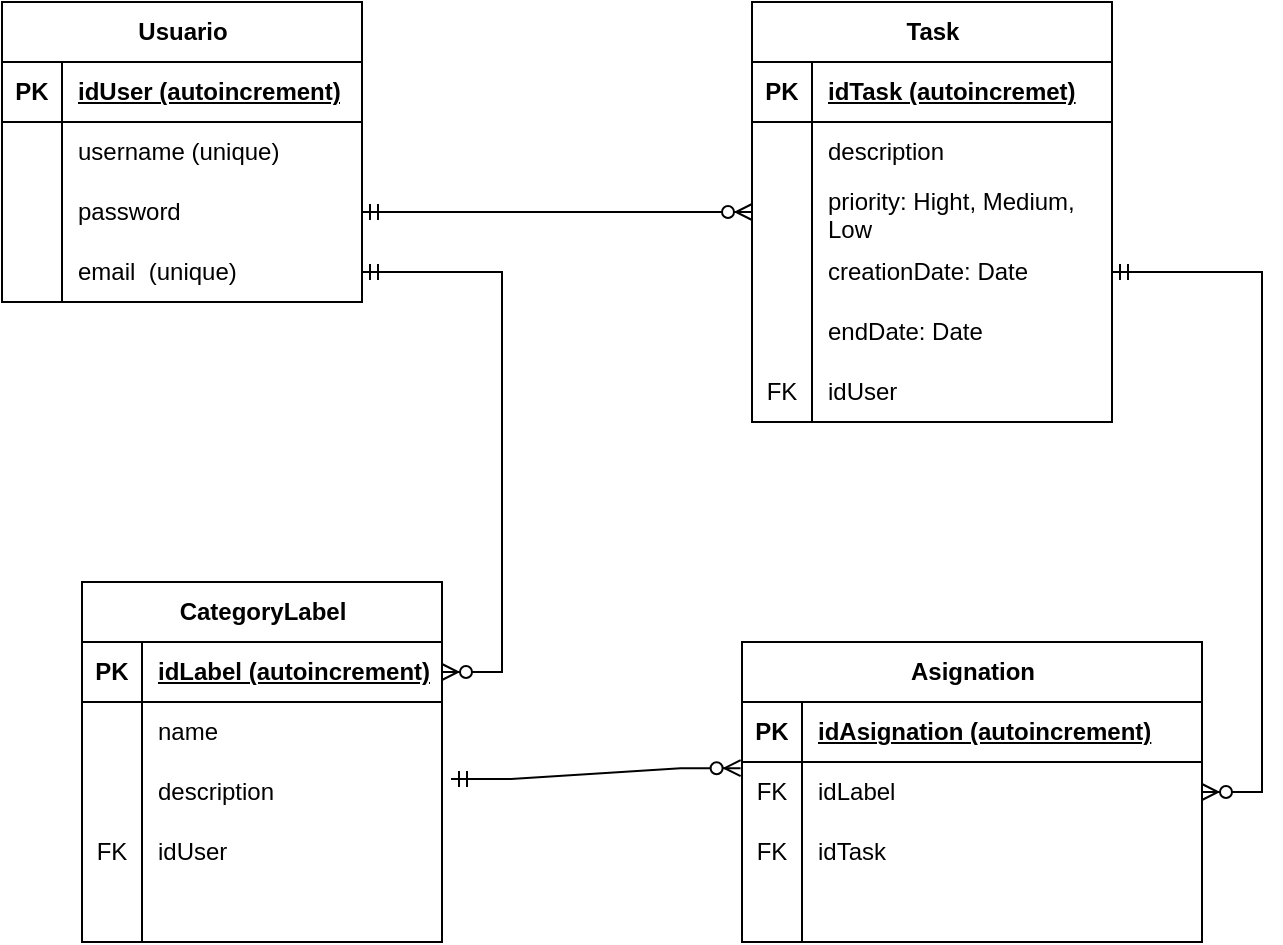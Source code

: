 <mxfile version="25.0.1">
  <diagram name="Página-1" id="tleOfLBJuEA_-pNfKrKu">
    <mxGraphModel dx="1306" dy="583" grid="1" gridSize="10" guides="1" tooltips="1" connect="1" arrows="1" fold="1" page="1" pageScale="1" pageWidth="827" pageHeight="1169" math="0" shadow="0">
      <root>
        <mxCell id="0" />
        <mxCell id="1" parent="0" />
        <mxCell id="9rTF8FQDJO7CyBgcvSYo-1" value="Usuario" style="shape=table;startSize=30;container=1;collapsible=1;childLayout=tableLayout;fixedRows=1;rowLines=0;fontStyle=1;align=center;resizeLast=1;html=1;" vertex="1" parent="1">
          <mxGeometry x="160" y="70" width="180" height="150" as="geometry" />
        </mxCell>
        <mxCell id="9rTF8FQDJO7CyBgcvSYo-2" value="" style="shape=tableRow;horizontal=0;startSize=0;swimlaneHead=0;swimlaneBody=0;fillColor=none;collapsible=0;dropTarget=0;points=[[0,0.5],[1,0.5]];portConstraint=eastwest;top=0;left=0;right=0;bottom=1;" vertex="1" parent="9rTF8FQDJO7CyBgcvSYo-1">
          <mxGeometry y="30" width="180" height="30" as="geometry" />
        </mxCell>
        <mxCell id="9rTF8FQDJO7CyBgcvSYo-3" value="PK" style="shape=partialRectangle;connectable=0;fillColor=none;top=0;left=0;bottom=0;right=0;fontStyle=1;overflow=hidden;whiteSpace=wrap;html=1;" vertex="1" parent="9rTF8FQDJO7CyBgcvSYo-2">
          <mxGeometry width="30" height="30" as="geometry">
            <mxRectangle width="30" height="30" as="alternateBounds" />
          </mxGeometry>
        </mxCell>
        <mxCell id="9rTF8FQDJO7CyBgcvSYo-4" value="idUser (autoincrement)" style="shape=partialRectangle;connectable=0;fillColor=none;top=0;left=0;bottom=0;right=0;align=left;spacingLeft=6;fontStyle=5;overflow=hidden;whiteSpace=wrap;html=1;" vertex="1" parent="9rTF8FQDJO7CyBgcvSYo-2">
          <mxGeometry x="30" width="150" height="30" as="geometry">
            <mxRectangle width="150" height="30" as="alternateBounds" />
          </mxGeometry>
        </mxCell>
        <mxCell id="9rTF8FQDJO7CyBgcvSYo-5" value="" style="shape=tableRow;horizontal=0;startSize=0;swimlaneHead=0;swimlaneBody=0;fillColor=none;collapsible=0;dropTarget=0;points=[[0,0.5],[1,0.5]];portConstraint=eastwest;top=0;left=0;right=0;bottom=0;" vertex="1" parent="9rTF8FQDJO7CyBgcvSYo-1">
          <mxGeometry y="60" width="180" height="30" as="geometry" />
        </mxCell>
        <mxCell id="9rTF8FQDJO7CyBgcvSYo-6" value="" style="shape=partialRectangle;connectable=0;fillColor=none;top=0;left=0;bottom=0;right=0;editable=1;overflow=hidden;whiteSpace=wrap;html=1;" vertex="1" parent="9rTF8FQDJO7CyBgcvSYo-5">
          <mxGeometry width="30" height="30" as="geometry">
            <mxRectangle width="30" height="30" as="alternateBounds" />
          </mxGeometry>
        </mxCell>
        <mxCell id="9rTF8FQDJO7CyBgcvSYo-7" value="username (unique)" style="shape=partialRectangle;connectable=0;fillColor=none;top=0;left=0;bottom=0;right=0;align=left;spacingLeft=6;overflow=hidden;whiteSpace=wrap;html=1;" vertex="1" parent="9rTF8FQDJO7CyBgcvSYo-5">
          <mxGeometry x="30" width="150" height="30" as="geometry">
            <mxRectangle width="150" height="30" as="alternateBounds" />
          </mxGeometry>
        </mxCell>
        <mxCell id="9rTF8FQDJO7CyBgcvSYo-8" value="" style="shape=tableRow;horizontal=0;startSize=0;swimlaneHead=0;swimlaneBody=0;fillColor=none;collapsible=0;dropTarget=0;points=[[0,0.5],[1,0.5]];portConstraint=eastwest;top=0;left=0;right=0;bottom=0;" vertex="1" parent="9rTF8FQDJO7CyBgcvSYo-1">
          <mxGeometry y="90" width="180" height="30" as="geometry" />
        </mxCell>
        <mxCell id="9rTF8FQDJO7CyBgcvSYo-9" value="" style="shape=partialRectangle;connectable=0;fillColor=none;top=0;left=0;bottom=0;right=0;editable=1;overflow=hidden;whiteSpace=wrap;html=1;" vertex="1" parent="9rTF8FQDJO7CyBgcvSYo-8">
          <mxGeometry width="30" height="30" as="geometry">
            <mxRectangle width="30" height="30" as="alternateBounds" />
          </mxGeometry>
        </mxCell>
        <mxCell id="9rTF8FQDJO7CyBgcvSYo-10" value="password" style="shape=partialRectangle;connectable=0;fillColor=none;top=0;left=0;bottom=0;right=0;align=left;spacingLeft=6;overflow=hidden;whiteSpace=wrap;html=1;" vertex="1" parent="9rTF8FQDJO7CyBgcvSYo-8">
          <mxGeometry x="30" width="150" height="30" as="geometry">
            <mxRectangle width="150" height="30" as="alternateBounds" />
          </mxGeometry>
        </mxCell>
        <mxCell id="9rTF8FQDJO7CyBgcvSYo-11" value="" style="shape=tableRow;horizontal=0;startSize=0;swimlaneHead=0;swimlaneBody=0;fillColor=none;collapsible=0;dropTarget=0;points=[[0,0.5],[1,0.5]];portConstraint=eastwest;top=0;left=0;right=0;bottom=0;" vertex="1" parent="9rTF8FQDJO7CyBgcvSYo-1">
          <mxGeometry y="120" width="180" height="30" as="geometry" />
        </mxCell>
        <mxCell id="9rTF8FQDJO7CyBgcvSYo-12" value="" style="shape=partialRectangle;connectable=0;fillColor=none;top=0;left=0;bottom=0;right=0;editable=1;overflow=hidden;whiteSpace=wrap;html=1;" vertex="1" parent="9rTF8FQDJO7CyBgcvSYo-11">
          <mxGeometry width="30" height="30" as="geometry">
            <mxRectangle width="30" height="30" as="alternateBounds" />
          </mxGeometry>
        </mxCell>
        <mxCell id="9rTF8FQDJO7CyBgcvSYo-13" value="email&amp;nbsp; (unique)" style="shape=partialRectangle;connectable=0;fillColor=none;top=0;left=0;bottom=0;right=0;align=left;spacingLeft=6;overflow=hidden;whiteSpace=wrap;html=1;" vertex="1" parent="9rTF8FQDJO7CyBgcvSYo-11">
          <mxGeometry x="30" width="150" height="30" as="geometry">
            <mxRectangle width="150" height="30" as="alternateBounds" />
          </mxGeometry>
        </mxCell>
        <mxCell id="9rTF8FQDJO7CyBgcvSYo-14" value="Task" style="shape=table;startSize=30;container=1;collapsible=1;childLayout=tableLayout;fixedRows=1;rowLines=0;fontStyle=1;align=center;resizeLast=1;html=1;" vertex="1" parent="1">
          <mxGeometry x="535" y="70" width="180" height="210" as="geometry" />
        </mxCell>
        <mxCell id="9rTF8FQDJO7CyBgcvSYo-15" value="" style="shape=tableRow;horizontal=0;startSize=0;swimlaneHead=0;swimlaneBody=0;fillColor=none;collapsible=0;dropTarget=0;points=[[0,0.5],[1,0.5]];portConstraint=eastwest;top=0;left=0;right=0;bottom=1;" vertex="1" parent="9rTF8FQDJO7CyBgcvSYo-14">
          <mxGeometry y="30" width="180" height="30" as="geometry" />
        </mxCell>
        <mxCell id="9rTF8FQDJO7CyBgcvSYo-16" value="PK" style="shape=partialRectangle;connectable=0;fillColor=none;top=0;left=0;bottom=0;right=0;fontStyle=1;overflow=hidden;whiteSpace=wrap;html=1;" vertex="1" parent="9rTF8FQDJO7CyBgcvSYo-15">
          <mxGeometry width="30" height="30" as="geometry">
            <mxRectangle width="30" height="30" as="alternateBounds" />
          </mxGeometry>
        </mxCell>
        <mxCell id="9rTF8FQDJO7CyBgcvSYo-17" value="idTask (autoincremet)" style="shape=partialRectangle;connectable=0;fillColor=none;top=0;left=0;bottom=0;right=0;align=left;spacingLeft=6;fontStyle=5;overflow=hidden;whiteSpace=wrap;html=1;" vertex="1" parent="9rTF8FQDJO7CyBgcvSYo-15">
          <mxGeometry x="30" width="150" height="30" as="geometry">
            <mxRectangle width="150" height="30" as="alternateBounds" />
          </mxGeometry>
        </mxCell>
        <mxCell id="9rTF8FQDJO7CyBgcvSYo-18" value="" style="shape=tableRow;horizontal=0;startSize=0;swimlaneHead=0;swimlaneBody=0;fillColor=none;collapsible=0;dropTarget=0;points=[[0,0.5],[1,0.5]];portConstraint=eastwest;top=0;left=0;right=0;bottom=0;" vertex="1" parent="9rTF8FQDJO7CyBgcvSYo-14">
          <mxGeometry y="60" width="180" height="30" as="geometry" />
        </mxCell>
        <mxCell id="9rTF8FQDJO7CyBgcvSYo-19" value="" style="shape=partialRectangle;connectable=0;fillColor=none;top=0;left=0;bottom=0;right=0;editable=1;overflow=hidden;whiteSpace=wrap;html=1;" vertex="1" parent="9rTF8FQDJO7CyBgcvSYo-18">
          <mxGeometry width="30" height="30" as="geometry">
            <mxRectangle width="30" height="30" as="alternateBounds" />
          </mxGeometry>
        </mxCell>
        <mxCell id="9rTF8FQDJO7CyBgcvSYo-20" value="description" style="shape=partialRectangle;connectable=0;fillColor=none;top=0;left=0;bottom=0;right=0;align=left;spacingLeft=6;overflow=hidden;whiteSpace=wrap;html=1;" vertex="1" parent="9rTF8FQDJO7CyBgcvSYo-18">
          <mxGeometry x="30" width="150" height="30" as="geometry">
            <mxRectangle width="150" height="30" as="alternateBounds" />
          </mxGeometry>
        </mxCell>
        <mxCell id="9rTF8FQDJO7CyBgcvSYo-21" value="" style="shape=tableRow;horizontal=0;startSize=0;swimlaneHead=0;swimlaneBody=0;fillColor=none;collapsible=0;dropTarget=0;points=[[0,0.5],[1,0.5]];portConstraint=eastwest;top=0;left=0;right=0;bottom=0;" vertex="1" parent="9rTF8FQDJO7CyBgcvSYo-14">
          <mxGeometry y="90" width="180" height="30" as="geometry" />
        </mxCell>
        <mxCell id="9rTF8FQDJO7CyBgcvSYo-22" value="" style="shape=partialRectangle;connectable=0;fillColor=none;top=0;left=0;bottom=0;right=0;editable=1;overflow=hidden;whiteSpace=wrap;html=1;" vertex="1" parent="9rTF8FQDJO7CyBgcvSYo-21">
          <mxGeometry width="30" height="30" as="geometry">
            <mxRectangle width="30" height="30" as="alternateBounds" />
          </mxGeometry>
        </mxCell>
        <mxCell id="9rTF8FQDJO7CyBgcvSYo-23" value="priority: Hight, Medium, Low" style="shape=partialRectangle;connectable=0;fillColor=none;top=0;left=0;bottom=0;right=0;align=left;spacingLeft=6;overflow=hidden;whiteSpace=wrap;html=1;" vertex="1" parent="9rTF8FQDJO7CyBgcvSYo-21">
          <mxGeometry x="30" width="150" height="30" as="geometry">
            <mxRectangle width="150" height="30" as="alternateBounds" />
          </mxGeometry>
        </mxCell>
        <mxCell id="9rTF8FQDJO7CyBgcvSYo-24" value="" style="shape=tableRow;horizontal=0;startSize=0;swimlaneHead=0;swimlaneBody=0;fillColor=none;collapsible=0;dropTarget=0;points=[[0,0.5],[1,0.5]];portConstraint=eastwest;top=0;left=0;right=0;bottom=0;" vertex="1" parent="9rTF8FQDJO7CyBgcvSYo-14">
          <mxGeometry y="120" width="180" height="30" as="geometry" />
        </mxCell>
        <mxCell id="9rTF8FQDJO7CyBgcvSYo-25" value="" style="shape=partialRectangle;connectable=0;fillColor=none;top=0;left=0;bottom=0;right=0;editable=1;overflow=hidden;whiteSpace=wrap;html=1;" vertex="1" parent="9rTF8FQDJO7CyBgcvSYo-24">
          <mxGeometry width="30" height="30" as="geometry">
            <mxRectangle width="30" height="30" as="alternateBounds" />
          </mxGeometry>
        </mxCell>
        <mxCell id="9rTF8FQDJO7CyBgcvSYo-26" value="creationDate: Date" style="shape=partialRectangle;connectable=0;fillColor=none;top=0;left=0;bottom=0;right=0;align=left;spacingLeft=6;overflow=hidden;whiteSpace=wrap;html=1;" vertex="1" parent="9rTF8FQDJO7CyBgcvSYo-24">
          <mxGeometry x="30" width="150" height="30" as="geometry">
            <mxRectangle width="150" height="30" as="alternateBounds" />
          </mxGeometry>
        </mxCell>
        <mxCell id="9rTF8FQDJO7CyBgcvSYo-40" value="" style="shape=tableRow;horizontal=0;startSize=0;swimlaneHead=0;swimlaneBody=0;fillColor=none;collapsible=0;dropTarget=0;points=[[0,0.5],[1,0.5]];portConstraint=eastwest;top=0;left=0;right=0;bottom=0;" vertex="1" parent="9rTF8FQDJO7CyBgcvSYo-14">
          <mxGeometry y="150" width="180" height="30" as="geometry" />
        </mxCell>
        <mxCell id="9rTF8FQDJO7CyBgcvSYo-41" value="" style="shape=partialRectangle;connectable=0;fillColor=none;top=0;left=0;bottom=0;right=0;editable=1;overflow=hidden;whiteSpace=wrap;html=1;" vertex="1" parent="9rTF8FQDJO7CyBgcvSYo-40">
          <mxGeometry width="30" height="30" as="geometry">
            <mxRectangle width="30" height="30" as="alternateBounds" />
          </mxGeometry>
        </mxCell>
        <mxCell id="9rTF8FQDJO7CyBgcvSYo-42" value="endDate: Date" style="shape=partialRectangle;connectable=0;fillColor=none;top=0;left=0;bottom=0;right=0;align=left;spacingLeft=6;overflow=hidden;whiteSpace=wrap;html=1;" vertex="1" parent="9rTF8FQDJO7CyBgcvSYo-40">
          <mxGeometry x="30" width="150" height="30" as="geometry">
            <mxRectangle width="150" height="30" as="alternateBounds" />
          </mxGeometry>
        </mxCell>
        <mxCell id="9rTF8FQDJO7CyBgcvSYo-79" value="" style="shape=tableRow;horizontal=0;startSize=0;swimlaneHead=0;swimlaneBody=0;fillColor=none;collapsible=0;dropTarget=0;points=[[0,0.5],[1,0.5]];portConstraint=eastwest;top=0;left=0;right=0;bottom=0;" vertex="1" parent="9rTF8FQDJO7CyBgcvSYo-14">
          <mxGeometry y="180" width="180" height="30" as="geometry" />
        </mxCell>
        <mxCell id="9rTF8FQDJO7CyBgcvSYo-80" value="FK" style="shape=partialRectangle;connectable=0;fillColor=none;top=0;left=0;bottom=0;right=0;editable=1;overflow=hidden;whiteSpace=wrap;html=1;" vertex="1" parent="9rTF8FQDJO7CyBgcvSYo-79">
          <mxGeometry width="30" height="30" as="geometry">
            <mxRectangle width="30" height="30" as="alternateBounds" />
          </mxGeometry>
        </mxCell>
        <mxCell id="9rTF8FQDJO7CyBgcvSYo-81" value="idUser" style="shape=partialRectangle;connectable=0;fillColor=none;top=0;left=0;bottom=0;right=0;align=left;spacingLeft=6;overflow=hidden;whiteSpace=wrap;html=1;" vertex="1" parent="9rTF8FQDJO7CyBgcvSYo-79">
          <mxGeometry x="30" width="150" height="30" as="geometry">
            <mxRectangle width="150" height="30" as="alternateBounds" />
          </mxGeometry>
        </mxCell>
        <mxCell id="9rTF8FQDJO7CyBgcvSYo-27" value="CategoryLabel" style="shape=table;startSize=30;container=1;collapsible=1;childLayout=tableLayout;fixedRows=1;rowLines=0;fontStyle=1;align=center;resizeLast=1;html=1;" vertex="1" parent="1">
          <mxGeometry x="200" y="360" width="180" height="180" as="geometry" />
        </mxCell>
        <mxCell id="9rTF8FQDJO7CyBgcvSYo-28" value="" style="shape=tableRow;horizontal=0;startSize=0;swimlaneHead=0;swimlaneBody=0;fillColor=none;collapsible=0;dropTarget=0;points=[[0,0.5],[1,0.5]];portConstraint=eastwest;top=0;left=0;right=0;bottom=1;" vertex="1" parent="9rTF8FQDJO7CyBgcvSYo-27">
          <mxGeometry y="30" width="180" height="30" as="geometry" />
        </mxCell>
        <mxCell id="9rTF8FQDJO7CyBgcvSYo-29" value="PK" style="shape=partialRectangle;connectable=0;fillColor=none;top=0;left=0;bottom=0;right=0;fontStyle=1;overflow=hidden;whiteSpace=wrap;html=1;" vertex="1" parent="9rTF8FQDJO7CyBgcvSYo-28">
          <mxGeometry width="30" height="30" as="geometry">
            <mxRectangle width="30" height="30" as="alternateBounds" />
          </mxGeometry>
        </mxCell>
        <mxCell id="9rTF8FQDJO7CyBgcvSYo-30" value="idLabel (autoincrement)" style="shape=partialRectangle;connectable=0;fillColor=none;top=0;left=0;bottom=0;right=0;align=left;spacingLeft=6;fontStyle=5;overflow=hidden;whiteSpace=wrap;html=1;" vertex="1" parent="9rTF8FQDJO7CyBgcvSYo-28">
          <mxGeometry x="30" width="150" height="30" as="geometry">
            <mxRectangle width="150" height="30" as="alternateBounds" />
          </mxGeometry>
        </mxCell>
        <mxCell id="9rTF8FQDJO7CyBgcvSYo-31" value="" style="shape=tableRow;horizontal=0;startSize=0;swimlaneHead=0;swimlaneBody=0;fillColor=none;collapsible=0;dropTarget=0;points=[[0,0.5],[1,0.5]];portConstraint=eastwest;top=0;left=0;right=0;bottom=0;" vertex="1" parent="9rTF8FQDJO7CyBgcvSYo-27">
          <mxGeometry y="60" width="180" height="30" as="geometry" />
        </mxCell>
        <mxCell id="9rTF8FQDJO7CyBgcvSYo-32" value="" style="shape=partialRectangle;connectable=0;fillColor=none;top=0;left=0;bottom=0;right=0;editable=1;overflow=hidden;whiteSpace=wrap;html=1;" vertex="1" parent="9rTF8FQDJO7CyBgcvSYo-31">
          <mxGeometry width="30" height="30" as="geometry">
            <mxRectangle width="30" height="30" as="alternateBounds" />
          </mxGeometry>
        </mxCell>
        <mxCell id="9rTF8FQDJO7CyBgcvSYo-33" value="name" style="shape=partialRectangle;connectable=0;fillColor=none;top=0;left=0;bottom=0;right=0;align=left;spacingLeft=6;overflow=hidden;whiteSpace=wrap;html=1;" vertex="1" parent="9rTF8FQDJO7CyBgcvSYo-31">
          <mxGeometry x="30" width="150" height="30" as="geometry">
            <mxRectangle width="150" height="30" as="alternateBounds" />
          </mxGeometry>
        </mxCell>
        <mxCell id="9rTF8FQDJO7CyBgcvSYo-34" value="" style="shape=tableRow;horizontal=0;startSize=0;swimlaneHead=0;swimlaneBody=0;fillColor=none;collapsible=0;dropTarget=0;points=[[0,0.5],[1,0.5]];portConstraint=eastwest;top=0;left=0;right=0;bottom=0;" vertex="1" parent="9rTF8FQDJO7CyBgcvSYo-27">
          <mxGeometry y="90" width="180" height="30" as="geometry" />
        </mxCell>
        <mxCell id="9rTF8FQDJO7CyBgcvSYo-35" value="" style="shape=partialRectangle;connectable=0;fillColor=none;top=0;left=0;bottom=0;right=0;editable=1;overflow=hidden;whiteSpace=wrap;html=1;" vertex="1" parent="9rTF8FQDJO7CyBgcvSYo-34">
          <mxGeometry width="30" height="30" as="geometry">
            <mxRectangle width="30" height="30" as="alternateBounds" />
          </mxGeometry>
        </mxCell>
        <mxCell id="9rTF8FQDJO7CyBgcvSYo-36" value="description" style="shape=partialRectangle;connectable=0;fillColor=none;top=0;left=0;bottom=0;right=0;align=left;spacingLeft=6;overflow=hidden;whiteSpace=wrap;html=1;" vertex="1" parent="9rTF8FQDJO7CyBgcvSYo-34">
          <mxGeometry x="30" width="150" height="30" as="geometry">
            <mxRectangle width="150" height="30" as="alternateBounds" />
          </mxGeometry>
        </mxCell>
        <mxCell id="9rTF8FQDJO7CyBgcvSYo-76" value="" style="shape=tableRow;horizontal=0;startSize=0;swimlaneHead=0;swimlaneBody=0;fillColor=none;collapsible=0;dropTarget=0;points=[[0,0.5],[1,0.5]];portConstraint=eastwest;top=0;left=0;right=0;bottom=0;" vertex="1" parent="9rTF8FQDJO7CyBgcvSYo-27">
          <mxGeometry y="120" width="180" height="30" as="geometry" />
        </mxCell>
        <mxCell id="9rTF8FQDJO7CyBgcvSYo-77" value="FK" style="shape=partialRectangle;connectable=0;fillColor=none;top=0;left=0;bottom=0;right=0;editable=1;overflow=hidden;whiteSpace=wrap;html=1;" vertex="1" parent="9rTF8FQDJO7CyBgcvSYo-76">
          <mxGeometry width="30" height="30" as="geometry">
            <mxRectangle width="30" height="30" as="alternateBounds" />
          </mxGeometry>
        </mxCell>
        <mxCell id="9rTF8FQDJO7CyBgcvSYo-78" value="idUser" style="shape=partialRectangle;connectable=0;fillColor=none;top=0;left=0;bottom=0;right=0;align=left;spacingLeft=6;overflow=hidden;whiteSpace=wrap;html=1;" vertex="1" parent="9rTF8FQDJO7CyBgcvSYo-76">
          <mxGeometry x="30" width="150" height="30" as="geometry">
            <mxRectangle width="150" height="30" as="alternateBounds" />
          </mxGeometry>
        </mxCell>
        <mxCell id="9rTF8FQDJO7CyBgcvSYo-37" value="" style="shape=tableRow;horizontal=0;startSize=0;swimlaneHead=0;swimlaneBody=0;fillColor=none;collapsible=0;dropTarget=0;points=[[0,0.5],[1,0.5]];portConstraint=eastwest;top=0;left=0;right=0;bottom=0;" vertex="1" parent="9rTF8FQDJO7CyBgcvSYo-27">
          <mxGeometry y="150" width="180" height="30" as="geometry" />
        </mxCell>
        <mxCell id="9rTF8FQDJO7CyBgcvSYo-38" value="" style="shape=partialRectangle;connectable=0;fillColor=none;top=0;left=0;bottom=0;right=0;editable=1;overflow=hidden;whiteSpace=wrap;html=1;" vertex="1" parent="9rTF8FQDJO7CyBgcvSYo-37">
          <mxGeometry width="30" height="30" as="geometry">
            <mxRectangle width="30" height="30" as="alternateBounds" />
          </mxGeometry>
        </mxCell>
        <mxCell id="9rTF8FQDJO7CyBgcvSYo-39" value="" style="shape=partialRectangle;connectable=0;fillColor=none;top=0;left=0;bottom=0;right=0;align=left;spacingLeft=6;overflow=hidden;whiteSpace=wrap;html=1;" vertex="1" parent="9rTF8FQDJO7CyBgcvSYo-37">
          <mxGeometry x="30" width="150" height="30" as="geometry">
            <mxRectangle width="150" height="30" as="alternateBounds" />
          </mxGeometry>
        </mxCell>
        <mxCell id="9rTF8FQDJO7CyBgcvSYo-43" value="Asignation" style="shape=table;startSize=30;container=1;collapsible=1;childLayout=tableLayout;fixedRows=1;rowLines=0;fontStyle=1;align=center;resizeLast=1;html=1;" vertex="1" parent="1">
          <mxGeometry x="530" y="390" width="230" height="150" as="geometry" />
        </mxCell>
        <mxCell id="9rTF8FQDJO7CyBgcvSYo-44" value="" style="shape=tableRow;horizontal=0;startSize=0;swimlaneHead=0;swimlaneBody=0;fillColor=none;collapsible=0;dropTarget=0;points=[[0,0.5],[1,0.5]];portConstraint=eastwest;top=0;left=0;right=0;bottom=1;" vertex="1" parent="9rTF8FQDJO7CyBgcvSYo-43">
          <mxGeometry y="30" width="230" height="30" as="geometry" />
        </mxCell>
        <mxCell id="9rTF8FQDJO7CyBgcvSYo-45" value="PK" style="shape=partialRectangle;connectable=0;fillColor=none;top=0;left=0;bottom=0;right=0;fontStyle=1;overflow=hidden;whiteSpace=wrap;html=1;" vertex="1" parent="9rTF8FQDJO7CyBgcvSYo-44">
          <mxGeometry width="30" height="30" as="geometry">
            <mxRectangle width="30" height="30" as="alternateBounds" />
          </mxGeometry>
        </mxCell>
        <mxCell id="9rTF8FQDJO7CyBgcvSYo-46" value="idAsignation (autoincrement)" style="shape=partialRectangle;connectable=0;fillColor=none;top=0;left=0;bottom=0;right=0;align=left;spacingLeft=6;fontStyle=5;overflow=hidden;whiteSpace=wrap;html=1;" vertex="1" parent="9rTF8FQDJO7CyBgcvSYo-44">
          <mxGeometry x="30" width="200" height="30" as="geometry">
            <mxRectangle width="200" height="30" as="alternateBounds" />
          </mxGeometry>
        </mxCell>
        <mxCell id="9rTF8FQDJO7CyBgcvSYo-47" value="" style="shape=tableRow;horizontal=0;startSize=0;swimlaneHead=0;swimlaneBody=0;fillColor=none;collapsible=0;dropTarget=0;points=[[0,0.5],[1,0.5]];portConstraint=eastwest;top=0;left=0;right=0;bottom=0;" vertex="1" parent="9rTF8FQDJO7CyBgcvSYo-43">
          <mxGeometry y="60" width="230" height="30" as="geometry" />
        </mxCell>
        <mxCell id="9rTF8FQDJO7CyBgcvSYo-48" value="FK" style="shape=partialRectangle;connectable=0;fillColor=none;top=0;left=0;bottom=0;right=0;editable=1;overflow=hidden;whiteSpace=wrap;html=1;" vertex="1" parent="9rTF8FQDJO7CyBgcvSYo-47">
          <mxGeometry width="30" height="30" as="geometry">
            <mxRectangle width="30" height="30" as="alternateBounds" />
          </mxGeometry>
        </mxCell>
        <mxCell id="9rTF8FQDJO7CyBgcvSYo-49" value="idLabel" style="shape=partialRectangle;connectable=0;fillColor=none;top=0;left=0;bottom=0;right=0;align=left;spacingLeft=6;overflow=hidden;whiteSpace=wrap;html=1;" vertex="1" parent="9rTF8FQDJO7CyBgcvSYo-47">
          <mxGeometry x="30" width="200" height="30" as="geometry">
            <mxRectangle width="200" height="30" as="alternateBounds" />
          </mxGeometry>
        </mxCell>
        <mxCell id="9rTF8FQDJO7CyBgcvSYo-50" value="" style="shape=tableRow;horizontal=0;startSize=0;swimlaneHead=0;swimlaneBody=0;fillColor=none;collapsible=0;dropTarget=0;points=[[0,0.5],[1,0.5]];portConstraint=eastwest;top=0;left=0;right=0;bottom=0;" vertex="1" parent="9rTF8FQDJO7CyBgcvSYo-43">
          <mxGeometry y="90" width="230" height="30" as="geometry" />
        </mxCell>
        <mxCell id="9rTF8FQDJO7CyBgcvSYo-51" value="FK" style="shape=partialRectangle;connectable=0;fillColor=none;top=0;left=0;bottom=0;right=0;editable=1;overflow=hidden;whiteSpace=wrap;html=1;" vertex="1" parent="9rTF8FQDJO7CyBgcvSYo-50">
          <mxGeometry width="30" height="30" as="geometry">
            <mxRectangle width="30" height="30" as="alternateBounds" />
          </mxGeometry>
        </mxCell>
        <mxCell id="9rTF8FQDJO7CyBgcvSYo-52" value="idTask" style="shape=partialRectangle;connectable=0;fillColor=none;top=0;left=0;bottom=0;right=0;align=left;spacingLeft=6;overflow=hidden;whiteSpace=wrap;html=1;" vertex="1" parent="9rTF8FQDJO7CyBgcvSYo-50">
          <mxGeometry x="30" width="200" height="30" as="geometry">
            <mxRectangle width="200" height="30" as="alternateBounds" />
          </mxGeometry>
        </mxCell>
        <mxCell id="9rTF8FQDJO7CyBgcvSYo-53" value="" style="shape=tableRow;horizontal=0;startSize=0;swimlaneHead=0;swimlaneBody=0;fillColor=none;collapsible=0;dropTarget=0;points=[[0,0.5],[1,0.5]];portConstraint=eastwest;top=0;left=0;right=0;bottom=0;" vertex="1" parent="9rTF8FQDJO7CyBgcvSYo-43">
          <mxGeometry y="120" width="230" height="30" as="geometry" />
        </mxCell>
        <mxCell id="9rTF8FQDJO7CyBgcvSYo-54" value="" style="shape=partialRectangle;connectable=0;fillColor=none;top=0;left=0;bottom=0;right=0;editable=1;overflow=hidden;whiteSpace=wrap;html=1;" vertex="1" parent="9rTF8FQDJO7CyBgcvSYo-53">
          <mxGeometry width="30" height="30" as="geometry">
            <mxRectangle width="30" height="30" as="alternateBounds" />
          </mxGeometry>
        </mxCell>
        <mxCell id="9rTF8FQDJO7CyBgcvSYo-55" value="" style="shape=partialRectangle;connectable=0;fillColor=none;top=0;left=0;bottom=0;right=0;align=left;spacingLeft=6;overflow=hidden;whiteSpace=wrap;html=1;" vertex="1" parent="9rTF8FQDJO7CyBgcvSYo-53">
          <mxGeometry x="30" width="200" height="30" as="geometry">
            <mxRectangle width="200" height="30" as="alternateBounds" />
          </mxGeometry>
        </mxCell>
        <mxCell id="9rTF8FQDJO7CyBgcvSYo-56" value="" style="edgeStyle=entityRelationEdgeStyle;fontSize=12;html=1;endArrow=ERzeroToMany;startArrow=ERmandOne;rounded=0;exitX=1;exitY=0.5;exitDx=0;exitDy=0;entryX=0;entryY=0.5;entryDx=0;entryDy=0;" edge="1" parent="1" source="9rTF8FQDJO7CyBgcvSYo-8" target="9rTF8FQDJO7CyBgcvSYo-21">
          <mxGeometry width="100" height="100" relative="1" as="geometry">
            <mxPoint x="400" y="170" as="sourcePoint" />
            <mxPoint x="500" y="70" as="targetPoint" />
            <Array as="points">
              <mxPoint x="410" y="-30" />
            </Array>
          </mxGeometry>
        </mxCell>
        <mxCell id="9rTF8FQDJO7CyBgcvSYo-58" value="" style="edgeStyle=entityRelationEdgeStyle;fontSize=12;html=1;endArrow=ERzeroToMany;startArrow=ERmandOne;rounded=0;exitX=1.025;exitY=0.285;exitDx=0;exitDy=0;entryX=-0.003;entryY=0.103;entryDx=0;entryDy=0;entryPerimeter=0;exitPerimeter=0;" edge="1" parent="1" source="9rTF8FQDJO7CyBgcvSYo-34" target="9rTF8FQDJO7CyBgcvSYo-47">
          <mxGeometry width="100" height="100" relative="1" as="geometry">
            <mxPoint x="370" y="300" as="sourcePoint" />
            <mxPoint x="565" y="300" as="targetPoint" />
            <Array as="points">
              <mxPoint x="440" y="95" />
            </Array>
          </mxGeometry>
        </mxCell>
        <mxCell id="9rTF8FQDJO7CyBgcvSYo-74" value="" style="edgeStyle=entityRelationEdgeStyle;fontSize=12;html=1;endArrow=ERzeroToMany;startArrow=ERmandOne;rounded=0;" edge="1" parent="1" source="9rTF8FQDJO7CyBgcvSYo-24" target="9rTF8FQDJO7CyBgcvSYo-43">
          <mxGeometry width="100" height="100" relative="1" as="geometry">
            <mxPoint x="825" y="230" as="sourcePoint" />
            <mxPoint x="740" y="370" as="targetPoint" />
            <Array as="points">
              <mxPoint x="645" y="270" />
              <mxPoint x="925" y="310" />
              <mxPoint x="875" y="380" />
              <mxPoint x="645" y="260" />
              <mxPoint x="674" y="290" />
            </Array>
          </mxGeometry>
        </mxCell>
        <mxCell id="9rTF8FQDJO7CyBgcvSYo-75" value="" style="edgeStyle=entityRelationEdgeStyle;fontSize=12;html=1;endArrow=ERzeroToMany;startArrow=ERmandOne;rounded=0;exitX=1;exitY=0.5;exitDx=0;exitDy=0;" edge="1" parent="1" source="9rTF8FQDJO7CyBgcvSYo-11" target="9rTF8FQDJO7CyBgcvSYo-28">
          <mxGeometry width="100" height="100" relative="1" as="geometry">
            <mxPoint x="100" y="250" as="sourcePoint" />
            <mxPoint x="300" y="365" as="targetPoint" />
            <Array as="points">
              <mxPoint x="320" y="45" />
            </Array>
          </mxGeometry>
        </mxCell>
      </root>
    </mxGraphModel>
  </diagram>
</mxfile>

